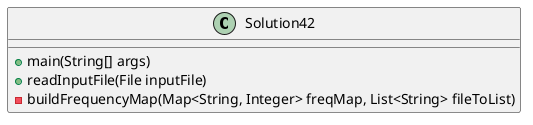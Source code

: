 @startuml
'https://plantuml.com/class-diagram

class Solution42 {
+main(String[] args)
+readInputFile(File inputFile)
-buildFrequencyMap(Map<String, Integer> freqMap, List<String> fileToList)
}


@enduml